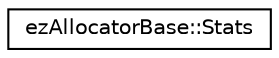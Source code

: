 digraph "Graphical Class Hierarchy"
{
 // LATEX_PDF_SIZE
  edge [fontname="Helvetica",fontsize="10",labelfontname="Helvetica",labelfontsize="10"];
  node [fontname="Helvetica",fontsize="10",shape=record];
  rankdir="LR";
  Node0 [label="ezAllocatorBase::Stats",height=0.2,width=0.4,color="black", fillcolor="white", style="filled",URL="$df/df0/structez_allocator_base_1_1_stats.htm",tooltip=" "];
}

